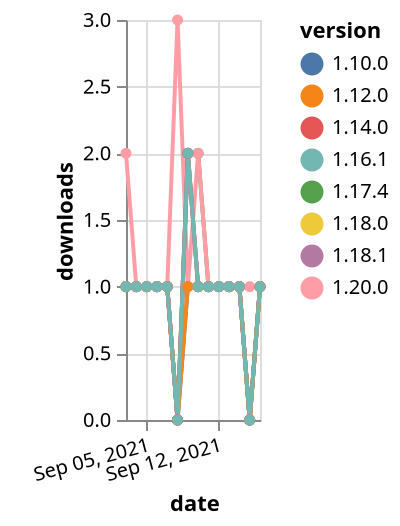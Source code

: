 {"$schema": "https://vega.github.io/schema/vega-lite/v5.json", "description": "A simple bar chart with embedded data.", "data": {"values": [{"date": "2021-09-03", "total": 135, "delta": 1, "version": "1.18.0"}, {"date": "2021-09-04", "total": 136, "delta": 1, "version": "1.18.0"}, {"date": "2021-09-05", "total": 137, "delta": 1, "version": "1.18.0"}, {"date": "2021-09-06", "total": 138, "delta": 1, "version": "1.18.0"}, {"date": "2021-09-07", "total": 139, "delta": 1, "version": "1.18.0"}, {"date": "2021-09-08", "total": 139, "delta": 0, "version": "1.18.0"}, {"date": "2021-09-09", "total": 141, "delta": 2, "version": "1.18.0"}, {"date": "2021-09-10", "total": 142, "delta": 1, "version": "1.18.0"}, {"date": "2021-09-11", "total": 143, "delta": 1, "version": "1.18.0"}, {"date": "2021-09-12", "total": 144, "delta": 1, "version": "1.18.0"}, {"date": "2021-09-13", "total": 145, "delta": 1, "version": "1.18.0"}, {"date": "2021-09-14", "total": 146, "delta": 1, "version": "1.18.0"}, {"date": "2021-09-15", "total": 146, "delta": 0, "version": "1.18.0"}, {"date": "2021-09-16", "total": 147, "delta": 1, "version": "1.18.0"}, {"date": "2021-09-03", "total": 140, "delta": 1, "version": "1.17.4"}, {"date": "2021-09-04", "total": 141, "delta": 1, "version": "1.17.4"}, {"date": "2021-09-05", "total": 142, "delta": 1, "version": "1.17.4"}, {"date": "2021-09-06", "total": 143, "delta": 1, "version": "1.17.4"}, {"date": "2021-09-07", "total": 144, "delta": 1, "version": "1.17.4"}, {"date": "2021-09-08", "total": 144, "delta": 0, "version": "1.17.4"}, {"date": "2021-09-09", "total": 146, "delta": 2, "version": "1.17.4"}, {"date": "2021-09-10", "total": 148, "delta": 2, "version": "1.17.4"}, {"date": "2021-09-11", "total": 149, "delta": 1, "version": "1.17.4"}, {"date": "2021-09-12", "total": 150, "delta": 1, "version": "1.17.4"}, {"date": "2021-09-13", "total": 151, "delta": 1, "version": "1.17.4"}, {"date": "2021-09-14", "total": 152, "delta": 1, "version": "1.17.4"}, {"date": "2021-09-15", "total": 152, "delta": 0, "version": "1.17.4"}, {"date": "2021-09-16", "total": 153, "delta": 1, "version": "1.17.4"}, {"date": "2021-09-03", "total": 233, "delta": 1, "version": "1.10.0"}, {"date": "2021-09-04", "total": 234, "delta": 1, "version": "1.10.0"}, {"date": "2021-09-05", "total": 235, "delta": 1, "version": "1.10.0"}, {"date": "2021-09-06", "total": 236, "delta": 1, "version": "1.10.0"}, {"date": "2021-09-07", "total": 237, "delta": 1, "version": "1.10.0"}, {"date": "2021-09-08", "total": 237, "delta": 0, "version": "1.10.0"}, {"date": "2021-09-09", "total": 238, "delta": 1, "version": "1.10.0"}, {"date": "2021-09-10", "total": 239, "delta": 1, "version": "1.10.0"}, {"date": "2021-09-11", "total": 240, "delta": 1, "version": "1.10.0"}, {"date": "2021-09-12", "total": 241, "delta": 1, "version": "1.10.0"}, {"date": "2021-09-13", "total": 242, "delta": 1, "version": "1.10.0"}, {"date": "2021-09-14", "total": 243, "delta": 1, "version": "1.10.0"}, {"date": "2021-09-15", "total": 243, "delta": 0, "version": "1.10.0"}, {"date": "2021-09-16", "total": 244, "delta": 1, "version": "1.10.0"}, {"date": "2021-09-03", "total": 113, "delta": 2, "version": "1.20.0"}, {"date": "2021-09-04", "total": 114, "delta": 1, "version": "1.20.0"}, {"date": "2021-09-05", "total": 115, "delta": 1, "version": "1.20.0"}, {"date": "2021-09-06", "total": 116, "delta": 1, "version": "1.20.0"}, {"date": "2021-09-07", "total": 117, "delta": 1, "version": "1.20.0"}, {"date": "2021-09-08", "total": 120, "delta": 3, "version": "1.20.0"}, {"date": "2021-09-09", "total": 121, "delta": 1, "version": "1.20.0"}, {"date": "2021-09-10", "total": 123, "delta": 2, "version": "1.20.0"}, {"date": "2021-09-11", "total": 124, "delta": 1, "version": "1.20.0"}, {"date": "2021-09-12", "total": 125, "delta": 1, "version": "1.20.0"}, {"date": "2021-09-13", "total": 126, "delta": 1, "version": "1.20.0"}, {"date": "2021-09-14", "total": 127, "delta": 1, "version": "1.20.0"}, {"date": "2021-09-15", "total": 128, "delta": 1, "version": "1.20.0"}, {"date": "2021-09-16", "total": 129, "delta": 1, "version": "1.20.0"}, {"date": "2021-09-03", "total": 126, "delta": 1, "version": "1.18.1"}, {"date": "2021-09-04", "total": 127, "delta": 1, "version": "1.18.1"}, {"date": "2021-09-05", "total": 128, "delta": 1, "version": "1.18.1"}, {"date": "2021-09-06", "total": 129, "delta": 1, "version": "1.18.1"}, {"date": "2021-09-07", "total": 130, "delta": 1, "version": "1.18.1"}, {"date": "2021-09-08", "total": 130, "delta": 0, "version": "1.18.1"}, {"date": "2021-09-09", "total": 132, "delta": 2, "version": "1.18.1"}, {"date": "2021-09-10", "total": 133, "delta": 1, "version": "1.18.1"}, {"date": "2021-09-11", "total": 134, "delta": 1, "version": "1.18.1"}, {"date": "2021-09-12", "total": 135, "delta": 1, "version": "1.18.1"}, {"date": "2021-09-13", "total": 136, "delta": 1, "version": "1.18.1"}, {"date": "2021-09-14", "total": 137, "delta": 1, "version": "1.18.1"}, {"date": "2021-09-15", "total": 137, "delta": 0, "version": "1.18.1"}, {"date": "2021-09-16", "total": 138, "delta": 1, "version": "1.18.1"}, {"date": "2021-09-03", "total": 168, "delta": 1, "version": "1.14.0"}, {"date": "2021-09-04", "total": 169, "delta": 1, "version": "1.14.0"}, {"date": "2021-09-05", "total": 170, "delta": 1, "version": "1.14.0"}, {"date": "2021-09-06", "total": 171, "delta": 1, "version": "1.14.0"}, {"date": "2021-09-07", "total": 172, "delta": 1, "version": "1.14.0"}, {"date": "2021-09-08", "total": 172, "delta": 0, "version": "1.14.0"}, {"date": "2021-09-09", "total": 174, "delta": 2, "version": "1.14.0"}, {"date": "2021-09-10", "total": 175, "delta": 1, "version": "1.14.0"}, {"date": "2021-09-11", "total": 176, "delta": 1, "version": "1.14.0"}, {"date": "2021-09-12", "total": 177, "delta": 1, "version": "1.14.0"}, {"date": "2021-09-13", "total": 178, "delta": 1, "version": "1.14.0"}, {"date": "2021-09-14", "total": 179, "delta": 1, "version": "1.14.0"}, {"date": "2021-09-15", "total": 179, "delta": 0, "version": "1.14.0"}, {"date": "2021-09-16", "total": 180, "delta": 1, "version": "1.14.0"}, {"date": "2021-09-03", "total": 174, "delta": 1, "version": "1.12.0"}, {"date": "2021-09-04", "total": 175, "delta": 1, "version": "1.12.0"}, {"date": "2021-09-05", "total": 176, "delta": 1, "version": "1.12.0"}, {"date": "2021-09-06", "total": 177, "delta": 1, "version": "1.12.0"}, {"date": "2021-09-07", "total": 178, "delta": 1, "version": "1.12.0"}, {"date": "2021-09-08", "total": 178, "delta": 0, "version": "1.12.0"}, {"date": "2021-09-09", "total": 179, "delta": 1, "version": "1.12.0"}, {"date": "2021-09-10", "total": 180, "delta": 1, "version": "1.12.0"}, {"date": "2021-09-11", "total": 181, "delta": 1, "version": "1.12.0"}, {"date": "2021-09-12", "total": 182, "delta": 1, "version": "1.12.0"}, {"date": "2021-09-13", "total": 183, "delta": 1, "version": "1.12.0"}, {"date": "2021-09-14", "total": 184, "delta": 1, "version": "1.12.0"}, {"date": "2021-09-15", "total": 184, "delta": 0, "version": "1.12.0"}, {"date": "2021-09-16", "total": 185, "delta": 1, "version": "1.12.0"}, {"date": "2021-09-03", "total": 146, "delta": 1, "version": "1.16.1"}, {"date": "2021-09-04", "total": 147, "delta": 1, "version": "1.16.1"}, {"date": "2021-09-05", "total": 148, "delta": 1, "version": "1.16.1"}, {"date": "2021-09-06", "total": 149, "delta": 1, "version": "1.16.1"}, {"date": "2021-09-07", "total": 150, "delta": 1, "version": "1.16.1"}, {"date": "2021-09-08", "total": 150, "delta": 0, "version": "1.16.1"}, {"date": "2021-09-09", "total": 152, "delta": 2, "version": "1.16.1"}, {"date": "2021-09-10", "total": 153, "delta": 1, "version": "1.16.1"}, {"date": "2021-09-11", "total": 154, "delta": 1, "version": "1.16.1"}, {"date": "2021-09-12", "total": 155, "delta": 1, "version": "1.16.1"}, {"date": "2021-09-13", "total": 156, "delta": 1, "version": "1.16.1"}, {"date": "2021-09-14", "total": 157, "delta": 1, "version": "1.16.1"}, {"date": "2021-09-15", "total": 157, "delta": 0, "version": "1.16.1"}, {"date": "2021-09-16", "total": 158, "delta": 1, "version": "1.16.1"}]}, "width": "container", "mark": {"type": "line", "point": {"filled": true}}, "encoding": {"x": {"field": "date", "type": "temporal", "timeUnit": "yearmonthdate", "title": "date", "axis": {"labelAngle": -15}}, "y": {"field": "delta", "type": "quantitative", "title": "downloads"}, "color": {"field": "version", "type": "nominal"}, "tooltip": {"field": "delta"}}}